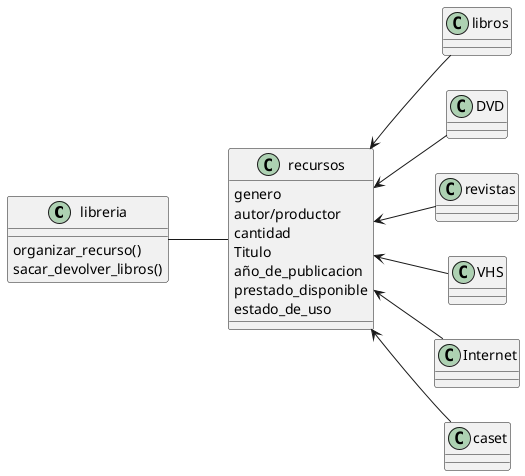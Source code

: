 @startuml
left to right direction


libreria -- recursos
recursos <-- libros
recursos <-- DVD
recursos <-- revistas
recursos <-- VHS
recursos <-- Internet 
recursos <-- caset 


recursos : genero 
recursos : autor/productor
recursos : cantidad
recursos : Titulo 
recursos : año_de_publicacion
recursos : prestado_disponible
recursos : estado_de_uso
libreria : organizar_recurso()
libreria : sacar_devolver_libros()

@enduml